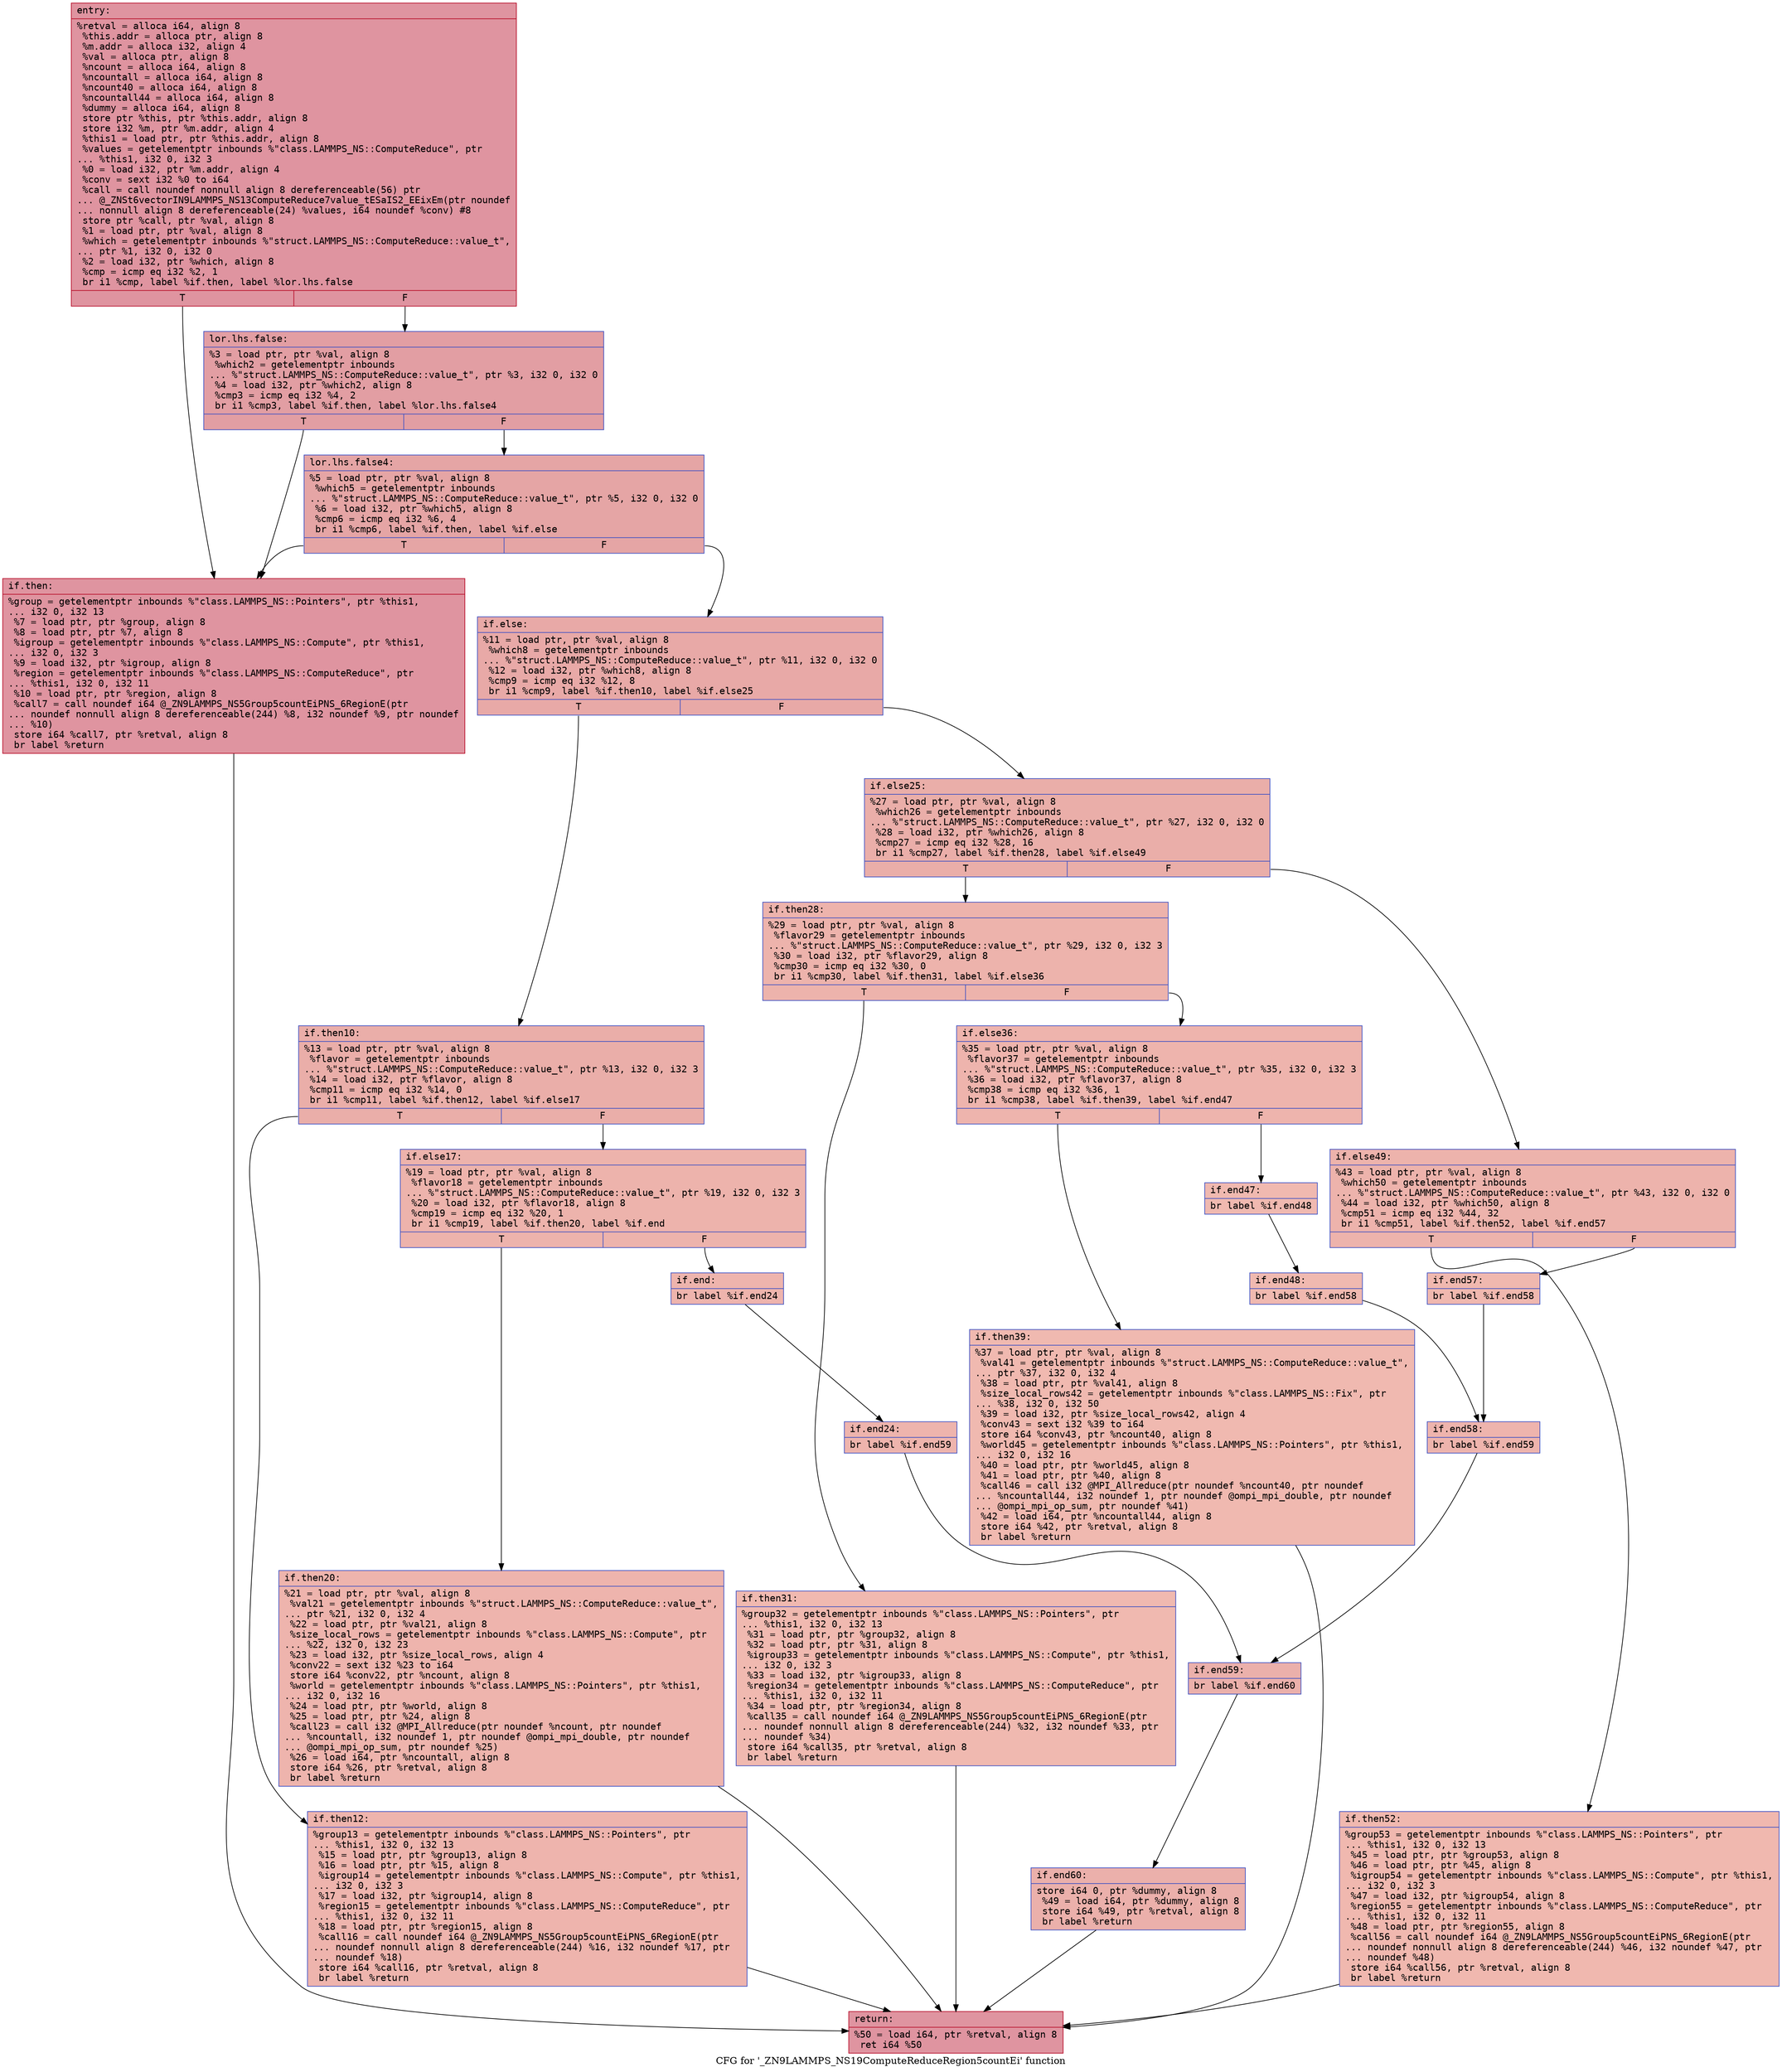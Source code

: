 digraph "CFG for '_ZN9LAMMPS_NS19ComputeReduceRegion5countEi' function" {
	label="CFG for '_ZN9LAMMPS_NS19ComputeReduceRegion5countEi' function";

	Node0x55c7079c28c0 [shape=record,color="#b70d28ff", style=filled, fillcolor="#b70d2870" fontname="Courier",label="{entry:\l|  %retval = alloca i64, align 8\l  %this.addr = alloca ptr, align 8\l  %m.addr = alloca i32, align 4\l  %val = alloca ptr, align 8\l  %ncount = alloca i64, align 8\l  %ncountall = alloca i64, align 8\l  %ncount40 = alloca i64, align 8\l  %ncountall44 = alloca i64, align 8\l  %dummy = alloca i64, align 8\l  store ptr %this, ptr %this.addr, align 8\l  store i32 %m, ptr %m.addr, align 4\l  %this1 = load ptr, ptr %this.addr, align 8\l  %values = getelementptr inbounds %\"class.LAMMPS_NS::ComputeReduce\", ptr\l... %this1, i32 0, i32 3\l  %0 = load i32, ptr %m.addr, align 4\l  %conv = sext i32 %0 to i64\l  %call = call noundef nonnull align 8 dereferenceable(56) ptr\l... @_ZNSt6vectorIN9LAMMPS_NS13ComputeReduce7value_tESaIS2_EEixEm(ptr noundef\l... nonnull align 8 dereferenceable(24) %values, i64 noundef %conv) #8\l  store ptr %call, ptr %val, align 8\l  %1 = load ptr, ptr %val, align 8\l  %which = getelementptr inbounds %\"struct.LAMMPS_NS::ComputeReduce::value_t\",\l... ptr %1, i32 0, i32 0\l  %2 = load i32, ptr %which, align 8\l  %cmp = icmp eq i32 %2, 1\l  br i1 %cmp, label %if.then, label %lor.lhs.false\l|{<s0>T|<s1>F}}"];
	Node0x55c7079c28c0:s0 -> Node0x55c7079c3340[tooltip="entry -> if.then\nProbability 50.00%" ];
	Node0x55c7079c28c0:s1 -> Node0x55c7079c3830[tooltip="entry -> lor.lhs.false\nProbability 50.00%" ];
	Node0x55c7079c3830 [shape=record,color="#3d50c3ff", style=filled, fillcolor="#be242e70" fontname="Courier",label="{lor.lhs.false:\l|  %3 = load ptr, ptr %val, align 8\l  %which2 = getelementptr inbounds\l... %\"struct.LAMMPS_NS::ComputeReduce::value_t\", ptr %3, i32 0, i32 0\l  %4 = load i32, ptr %which2, align 8\l  %cmp3 = icmp eq i32 %4, 2\l  br i1 %cmp3, label %if.then, label %lor.lhs.false4\l|{<s0>T|<s1>F}}"];
	Node0x55c7079c3830:s0 -> Node0x55c7079c3340[tooltip="lor.lhs.false -> if.then\nProbability 50.00%" ];
	Node0x55c7079c3830:s1 -> Node0x55c7079c3bf0[tooltip="lor.lhs.false -> lor.lhs.false4\nProbability 50.00%" ];
	Node0x55c7079c3bf0 [shape=record,color="#3d50c3ff", style=filled, fillcolor="#c5333470" fontname="Courier",label="{lor.lhs.false4:\l|  %5 = load ptr, ptr %val, align 8\l  %which5 = getelementptr inbounds\l... %\"struct.LAMMPS_NS::ComputeReduce::value_t\", ptr %5, i32 0, i32 0\l  %6 = load i32, ptr %which5, align 8\l  %cmp6 = icmp eq i32 %6, 4\l  br i1 %cmp6, label %if.then, label %if.else\l|{<s0>T|<s1>F}}"];
	Node0x55c7079c3bf0:s0 -> Node0x55c7079c3340[tooltip="lor.lhs.false4 -> if.then\nProbability 50.00%" ];
	Node0x55c7079c3bf0:s1 -> Node0x55c7079c2fb0[tooltip="lor.lhs.false4 -> if.else\nProbability 50.00%" ];
	Node0x55c7079c3340 [shape=record,color="#b70d28ff", style=filled, fillcolor="#b70d2870" fontname="Courier",label="{if.then:\l|  %group = getelementptr inbounds %\"class.LAMMPS_NS::Pointers\", ptr %this1,\l... i32 0, i32 13\l  %7 = load ptr, ptr %group, align 8\l  %8 = load ptr, ptr %7, align 8\l  %igroup = getelementptr inbounds %\"class.LAMMPS_NS::Compute\", ptr %this1,\l... i32 0, i32 3\l  %9 = load i32, ptr %igroup, align 8\l  %region = getelementptr inbounds %\"class.LAMMPS_NS::ComputeReduce\", ptr\l... %this1, i32 0, i32 11\l  %10 = load ptr, ptr %region, align 8\l  %call7 = call noundef i64 @_ZN9LAMMPS_NS5Group5countEiPNS_6RegionE(ptr\l... noundef nonnull align 8 dereferenceable(244) %8, i32 noundef %9, ptr noundef\l... %10)\l  store i64 %call7, ptr %retval, align 8\l  br label %return\l}"];
	Node0x55c7079c3340 -> Node0x55c7079c4900[tooltip="if.then -> return\nProbability 100.00%" ];
	Node0x55c7079c2fb0 [shape=record,color="#3d50c3ff", style=filled, fillcolor="#ca3b3770" fontname="Courier",label="{if.else:\l|  %11 = load ptr, ptr %val, align 8\l  %which8 = getelementptr inbounds\l... %\"struct.LAMMPS_NS::ComputeReduce::value_t\", ptr %11, i32 0, i32 0\l  %12 = load i32, ptr %which8, align 8\l  %cmp9 = icmp eq i32 %12, 8\l  br i1 %cmp9, label %if.then10, label %if.else25\l|{<s0>T|<s1>F}}"];
	Node0x55c7079c2fb0:s0 -> Node0x55c7079c4cb0[tooltip="if.else -> if.then10\nProbability 50.00%" ];
	Node0x55c7079c2fb0:s1 -> Node0x55c7079c4d00[tooltip="if.else -> if.else25\nProbability 50.00%" ];
	Node0x55c7079c4cb0 [shape=record,color="#3d50c3ff", style=filled, fillcolor="#d0473d70" fontname="Courier",label="{if.then10:\l|  %13 = load ptr, ptr %val, align 8\l  %flavor = getelementptr inbounds\l... %\"struct.LAMMPS_NS::ComputeReduce::value_t\", ptr %13, i32 0, i32 3\l  %14 = load i32, ptr %flavor, align 8\l  %cmp11 = icmp eq i32 %14, 0\l  br i1 %cmp11, label %if.then12, label %if.else17\l|{<s0>T|<s1>F}}"];
	Node0x55c7079c4cb0:s0 -> Node0x55c7079c5120[tooltip="if.then10 -> if.then12\nProbability 37.50%" ];
	Node0x55c7079c4cb0:s1 -> Node0x55c7079c51a0[tooltip="if.then10 -> if.else17\nProbability 62.50%" ];
	Node0x55c7079c5120 [shape=record,color="#3d50c3ff", style=filled, fillcolor="#d8564670" fontname="Courier",label="{if.then12:\l|  %group13 = getelementptr inbounds %\"class.LAMMPS_NS::Pointers\", ptr\l... %this1, i32 0, i32 13\l  %15 = load ptr, ptr %group13, align 8\l  %16 = load ptr, ptr %15, align 8\l  %igroup14 = getelementptr inbounds %\"class.LAMMPS_NS::Compute\", ptr %this1,\l... i32 0, i32 3\l  %17 = load i32, ptr %igroup14, align 8\l  %region15 = getelementptr inbounds %\"class.LAMMPS_NS::ComputeReduce\", ptr\l... %this1, i32 0, i32 11\l  %18 = load ptr, ptr %region15, align 8\l  %call16 = call noundef i64 @_ZN9LAMMPS_NS5Group5countEiPNS_6RegionE(ptr\l... noundef nonnull align 8 dereferenceable(244) %16, i32 noundef %17, ptr\l... noundef %18)\l  store i64 %call16, ptr %retval, align 8\l  br label %return\l}"];
	Node0x55c7079c5120 -> Node0x55c7079c4900[tooltip="if.then12 -> return\nProbability 100.00%" ];
	Node0x55c7079c51a0 [shape=record,color="#3d50c3ff", style=filled, fillcolor="#d6524470" fontname="Courier",label="{if.else17:\l|  %19 = load ptr, ptr %val, align 8\l  %flavor18 = getelementptr inbounds\l... %\"struct.LAMMPS_NS::ComputeReduce::value_t\", ptr %19, i32 0, i32 3\l  %20 = load i32, ptr %flavor18, align 8\l  %cmp19 = icmp eq i32 %20, 1\l  br i1 %cmp19, label %if.then20, label %if.end\l|{<s0>T|<s1>F}}"];
	Node0x55c7079c51a0:s0 -> Node0x55c7079a1320[tooltip="if.else17 -> if.then20\nProbability 50.00%" ];
	Node0x55c7079c51a0:s1 -> Node0x55c7079a1370[tooltip="if.else17 -> if.end\nProbability 50.00%" ];
	Node0x55c7079a1320 [shape=record,color="#3d50c3ff", style=filled, fillcolor="#d8564670" fontname="Courier",label="{if.then20:\l|  %21 = load ptr, ptr %val, align 8\l  %val21 = getelementptr inbounds %\"struct.LAMMPS_NS::ComputeReduce::value_t\",\l... ptr %21, i32 0, i32 4\l  %22 = load ptr, ptr %val21, align 8\l  %size_local_rows = getelementptr inbounds %\"class.LAMMPS_NS::Compute\", ptr\l... %22, i32 0, i32 23\l  %23 = load i32, ptr %size_local_rows, align 4\l  %conv22 = sext i32 %23 to i64\l  store i64 %conv22, ptr %ncount, align 8\l  %world = getelementptr inbounds %\"class.LAMMPS_NS::Pointers\", ptr %this1,\l... i32 0, i32 16\l  %24 = load ptr, ptr %world, align 8\l  %25 = load ptr, ptr %24, align 8\l  %call23 = call i32 @MPI_Allreduce(ptr noundef %ncount, ptr noundef\l... %ncountall, i32 noundef 1, ptr noundef @ompi_mpi_double, ptr noundef\l... @ompi_mpi_op_sum, ptr noundef %25)\l  %26 = load i64, ptr %ncountall, align 8\l  store i64 %26, ptr %retval, align 8\l  br label %return\l}"];
	Node0x55c7079a1320 -> Node0x55c7079c4900[tooltip="if.then20 -> return\nProbability 100.00%" ];
	Node0x55c7079a1370 [shape=record,color="#3d50c3ff", style=filled, fillcolor="#d8564670" fontname="Courier",label="{if.end:\l|  br label %if.end24\l}"];
	Node0x55c7079a1370 -> Node0x55c7079a2520[tooltip="if.end -> if.end24\nProbability 100.00%" ];
	Node0x55c7079a2520 [shape=record,color="#3d50c3ff", style=filled, fillcolor="#d8564670" fontname="Courier",label="{if.end24:\l|  br label %if.end59\l}"];
	Node0x55c7079a2520 -> Node0x55c7079a25e0[tooltip="if.end24 -> if.end59\nProbability 100.00%" ];
	Node0x55c7079c4d00 [shape=record,color="#3d50c3ff", style=filled, fillcolor="#d0473d70" fontname="Courier",label="{if.else25:\l|  %27 = load ptr, ptr %val, align 8\l  %which26 = getelementptr inbounds\l... %\"struct.LAMMPS_NS::ComputeReduce::value_t\", ptr %27, i32 0, i32 0\l  %28 = load i32, ptr %which26, align 8\l  %cmp27 = icmp eq i32 %28, 16\l  br i1 %cmp27, label %if.then28, label %if.else49\l|{<s0>T|<s1>F}}"];
	Node0x55c7079c4d00:s0 -> Node0x55c7079a2940[tooltip="if.else25 -> if.then28\nProbability 50.00%" ];
	Node0x55c7079c4d00:s1 -> Node0x55c7079a29c0[tooltip="if.else25 -> if.else49\nProbability 50.00%" ];
	Node0x55c7079a2940 [shape=record,color="#3d50c3ff", style=filled, fillcolor="#d6524470" fontname="Courier",label="{if.then28:\l|  %29 = load ptr, ptr %val, align 8\l  %flavor29 = getelementptr inbounds\l... %\"struct.LAMMPS_NS::ComputeReduce::value_t\", ptr %29, i32 0, i32 3\l  %30 = load i32, ptr %flavor29, align 8\l  %cmp30 = icmp eq i32 %30, 0\l  br i1 %cmp30, label %if.then31, label %if.else36\l|{<s0>T|<s1>F}}"];
	Node0x55c7079a2940:s0 -> Node0x55c7079a2df0[tooltip="if.then28 -> if.then31\nProbability 37.50%" ];
	Node0x55c7079a2940:s1 -> Node0x55c7079a2e70[tooltip="if.then28 -> if.else36\nProbability 62.50%" ];
	Node0x55c7079a2df0 [shape=record,color="#3d50c3ff", style=filled, fillcolor="#de614d70" fontname="Courier",label="{if.then31:\l|  %group32 = getelementptr inbounds %\"class.LAMMPS_NS::Pointers\", ptr\l... %this1, i32 0, i32 13\l  %31 = load ptr, ptr %group32, align 8\l  %32 = load ptr, ptr %31, align 8\l  %igroup33 = getelementptr inbounds %\"class.LAMMPS_NS::Compute\", ptr %this1,\l... i32 0, i32 3\l  %33 = load i32, ptr %igroup33, align 8\l  %region34 = getelementptr inbounds %\"class.LAMMPS_NS::ComputeReduce\", ptr\l... %this1, i32 0, i32 11\l  %34 = load ptr, ptr %region34, align 8\l  %call35 = call noundef i64 @_ZN9LAMMPS_NS5Group5countEiPNS_6RegionE(ptr\l... noundef nonnull align 8 dereferenceable(244) %32, i32 noundef %33, ptr\l... noundef %34)\l  store i64 %call35, ptr %retval, align 8\l  br label %return\l}"];
	Node0x55c7079a2df0 -> Node0x55c7079c4900[tooltip="if.then31 -> return\nProbability 100.00%" ];
	Node0x55c7079a2e70 [shape=record,color="#3d50c3ff", style=filled, fillcolor="#d8564670" fontname="Courier",label="{if.else36:\l|  %35 = load ptr, ptr %val, align 8\l  %flavor37 = getelementptr inbounds\l... %\"struct.LAMMPS_NS::ComputeReduce::value_t\", ptr %35, i32 0, i32 3\l  %36 = load i32, ptr %flavor37, align 8\l  %cmp38 = icmp eq i32 %36, 1\l  br i1 %cmp38, label %if.then39, label %if.end47\l|{<s0>T|<s1>F}}"];
	Node0x55c7079a2e70:s0 -> Node0x55c7079a3910[tooltip="if.else36 -> if.then39\nProbability 50.00%" ];
	Node0x55c7079a2e70:s1 -> Node0x55c7079a3960[tooltip="if.else36 -> if.end47\nProbability 50.00%" ];
	Node0x55c7079a3910 [shape=record,color="#3d50c3ff", style=filled, fillcolor="#de614d70" fontname="Courier",label="{if.then39:\l|  %37 = load ptr, ptr %val, align 8\l  %val41 = getelementptr inbounds %\"struct.LAMMPS_NS::ComputeReduce::value_t\",\l... ptr %37, i32 0, i32 4\l  %38 = load ptr, ptr %val41, align 8\l  %size_local_rows42 = getelementptr inbounds %\"class.LAMMPS_NS::Fix\", ptr\l... %38, i32 0, i32 50\l  %39 = load i32, ptr %size_local_rows42, align 4\l  %conv43 = sext i32 %39 to i64\l  store i64 %conv43, ptr %ncount40, align 8\l  %world45 = getelementptr inbounds %\"class.LAMMPS_NS::Pointers\", ptr %this1,\l... i32 0, i32 16\l  %40 = load ptr, ptr %world45, align 8\l  %41 = load ptr, ptr %40, align 8\l  %call46 = call i32 @MPI_Allreduce(ptr noundef %ncount40, ptr noundef\l... %ncountall44, i32 noundef 1, ptr noundef @ompi_mpi_double, ptr noundef\l... @ompi_mpi_op_sum, ptr noundef %41)\l  %42 = load i64, ptr %ncountall44, align 8\l  store i64 %42, ptr %retval, align 8\l  br label %return\l}"];
	Node0x55c7079a3910 -> Node0x55c7079c4900[tooltip="if.then39 -> return\nProbability 100.00%" ];
	Node0x55c7079a3960 [shape=record,color="#3d50c3ff", style=filled, fillcolor="#de614d70" fontname="Courier",label="{if.end47:\l|  br label %if.end48\l}"];
	Node0x55c7079a3960 -> Node0x55c7079a44e0[tooltip="if.end47 -> if.end48\nProbability 100.00%" ];
	Node0x55c7079a44e0 [shape=record,color="#3d50c3ff", style=filled, fillcolor="#de614d70" fontname="Courier",label="{if.end48:\l|  br label %if.end58\l}"];
	Node0x55c7079a44e0 -> Node0x55c7079a45a0[tooltip="if.end48 -> if.end58\nProbability 100.00%" ];
	Node0x55c7079a29c0 [shape=record,color="#3d50c3ff", style=filled, fillcolor="#d6524470" fontname="Courier",label="{if.else49:\l|  %43 = load ptr, ptr %val, align 8\l  %which50 = getelementptr inbounds\l... %\"struct.LAMMPS_NS::ComputeReduce::value_t\", ptr %43, i32 0, i32 0\l  %44 = load i32, ptr %which50, align 8\l  %cmp51 = icmp eq i32 %44, 32\l  br i1 %cmp51, label %if.then52, label %if.end57\l|{<s0>T|<s1>F}}"];
	Node0x55c7079a29c0:s0 -> Node0x55c7079a48d0[tooltip="if.else49 -> if.then52\nProbability 50.00%" ];
	Node0x55c7079a29c0:s1 -> Node0x55c7079a4920[tooltip="if.else49 -> if.end57\nProbability 50.00%" ];
	Node0x55c7079a48d0 [shape=record,color="#3d50c3ff", style=filled, fillcolor="#dc5d4a70" fontname="Courier",label="{if.then52:\l|  %group53 = getelementptr inbounds %\"class.LAMMPS_NS::Pointers\", ptr\l... %this1, i32 0, i32 13\l  %45 = load ptr, ptr %group53, align 8\l  %46 = load ptr, ptr %45, align 8\l  %igroup54 = getelementptr inbounds %\"class.LAMMPS_NS::Compute\", ptr %this1,\l... i32 0, i32 3\l  %47 = load i32, ptr %igroup54, align 8\l  %region55 = getelementptr inbounds %\"class.LAMMPS_NS::ComputeReduce\", ptr\l... %this1, i32 0, i32 11\l  %48 = load ptr, ptr %region55, align 8\l  %call56 = call noundef i64 @_ZN9LAMMPS_NS5Group5countEiPNS_6RegionE(ptr\l... noundef nonnull align 8 dereferenceable(244) %46, i32 noundef %47, ptr\l... noundef %48)\l  store i64 %call56, ptr %retval, align 8\l  br label %return\l}"];
	Node0x55c7079a48d0 -> Node0x55c7079c4900[tooltip="if.then52 -> return\nProbability 100.00%" ];
	Node0x55c7079a4920 [shape=record,color="#3d50c3ff", style=filled, fillcolor="#dc5d4a70" fontname="Courier",label="{if.end57:\l|  br label %if.end58\l}"];
	Node0x55c7079a4920 -> Node0x55c7079a45a0[tooltip="if.end57 -> if.end58\nProbability 100.00%" ];
	Node0x55c7079a45a0 [shape=record,color="#3d50c3ff", style=filled, fillcolor="#d8564670" fontname="Courier",label="{if.end58:\l|  br label %if.end59\l}"];
	Node0x55c7079a45a0 -> Node0x55c7079a25e0[tooltip="if.end58 -> if.end59\nProbability 100.00%" ];
	Node0x55c7079a25e0 [shape=record,color="#3d50c3ff", style=filled, fillcolor="#d24b4070" fontname="Courier",label="{if.end59:\l|  br label %if.end60\l}"];
	Node0x55c7079a25e0 -> Node0x55c7079a51f0[tooltip="if.end59 -> if.end60\nProbability 100.00%" ];
	Node0x55c7079a51f0 [shape=record,color="#3d50c3ff", style=filled, fillcolor="#d24b4070" fontname="Courier",label="{if.end60:\l|  store i64 0, ptr %dummy, align 8\l  %49 = load i64, ptr %dummy, align 8\l  store i64 %49, ptr %retval, align 8\l  br label %return\l}"];
	Node0x55c7079a51f0 -> Node0x55c7079c4900[tooltip="if.end60 -> return\nProbability 100.00%" ];
	Node0x55c7079c4900 [shape=record,color="#b70d28ff", style=filled, fillcolor="#b70d2870" fontname="Courier",label="{return:\l|  %50 = load i64, ptr %retval, align 8\l  ret i64 %50\l}"];
}
